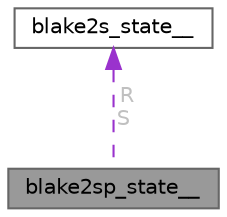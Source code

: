digraph "blake2sp_state__"
{
 // LATEX_PDF_SIZE
  bgcolor="transparent";
  edge [fontname=Helvetica,fontsize=10,labelfontname=Helvetica,labelfontsize=10];
  node [fontname=Helvetica,fontsize=10,shape=box,height=0.2,width=0.4];
  Node1 [id="Node000001",label="blake2sp_state__",height=0.2,width=0.4,color="gray40", fillcolor="grey60", style="filled", fontcolor="black",tooltip=" "];
  Node2 -> Node1 [id="edge1_Node000001_Node000002",dir="back",color="darkorchid3",style="dashed",tooltip=" ",label=" R\nS",fontcolor="grey" ];
  Node2 [id="Node000002",label="blake2s_state__",height=0.2,width=0.4,color="gray40", fillcolor="white", style="filled",URL="$de/dc4/structblake2s__state____.html",tooltip=" "];
}
